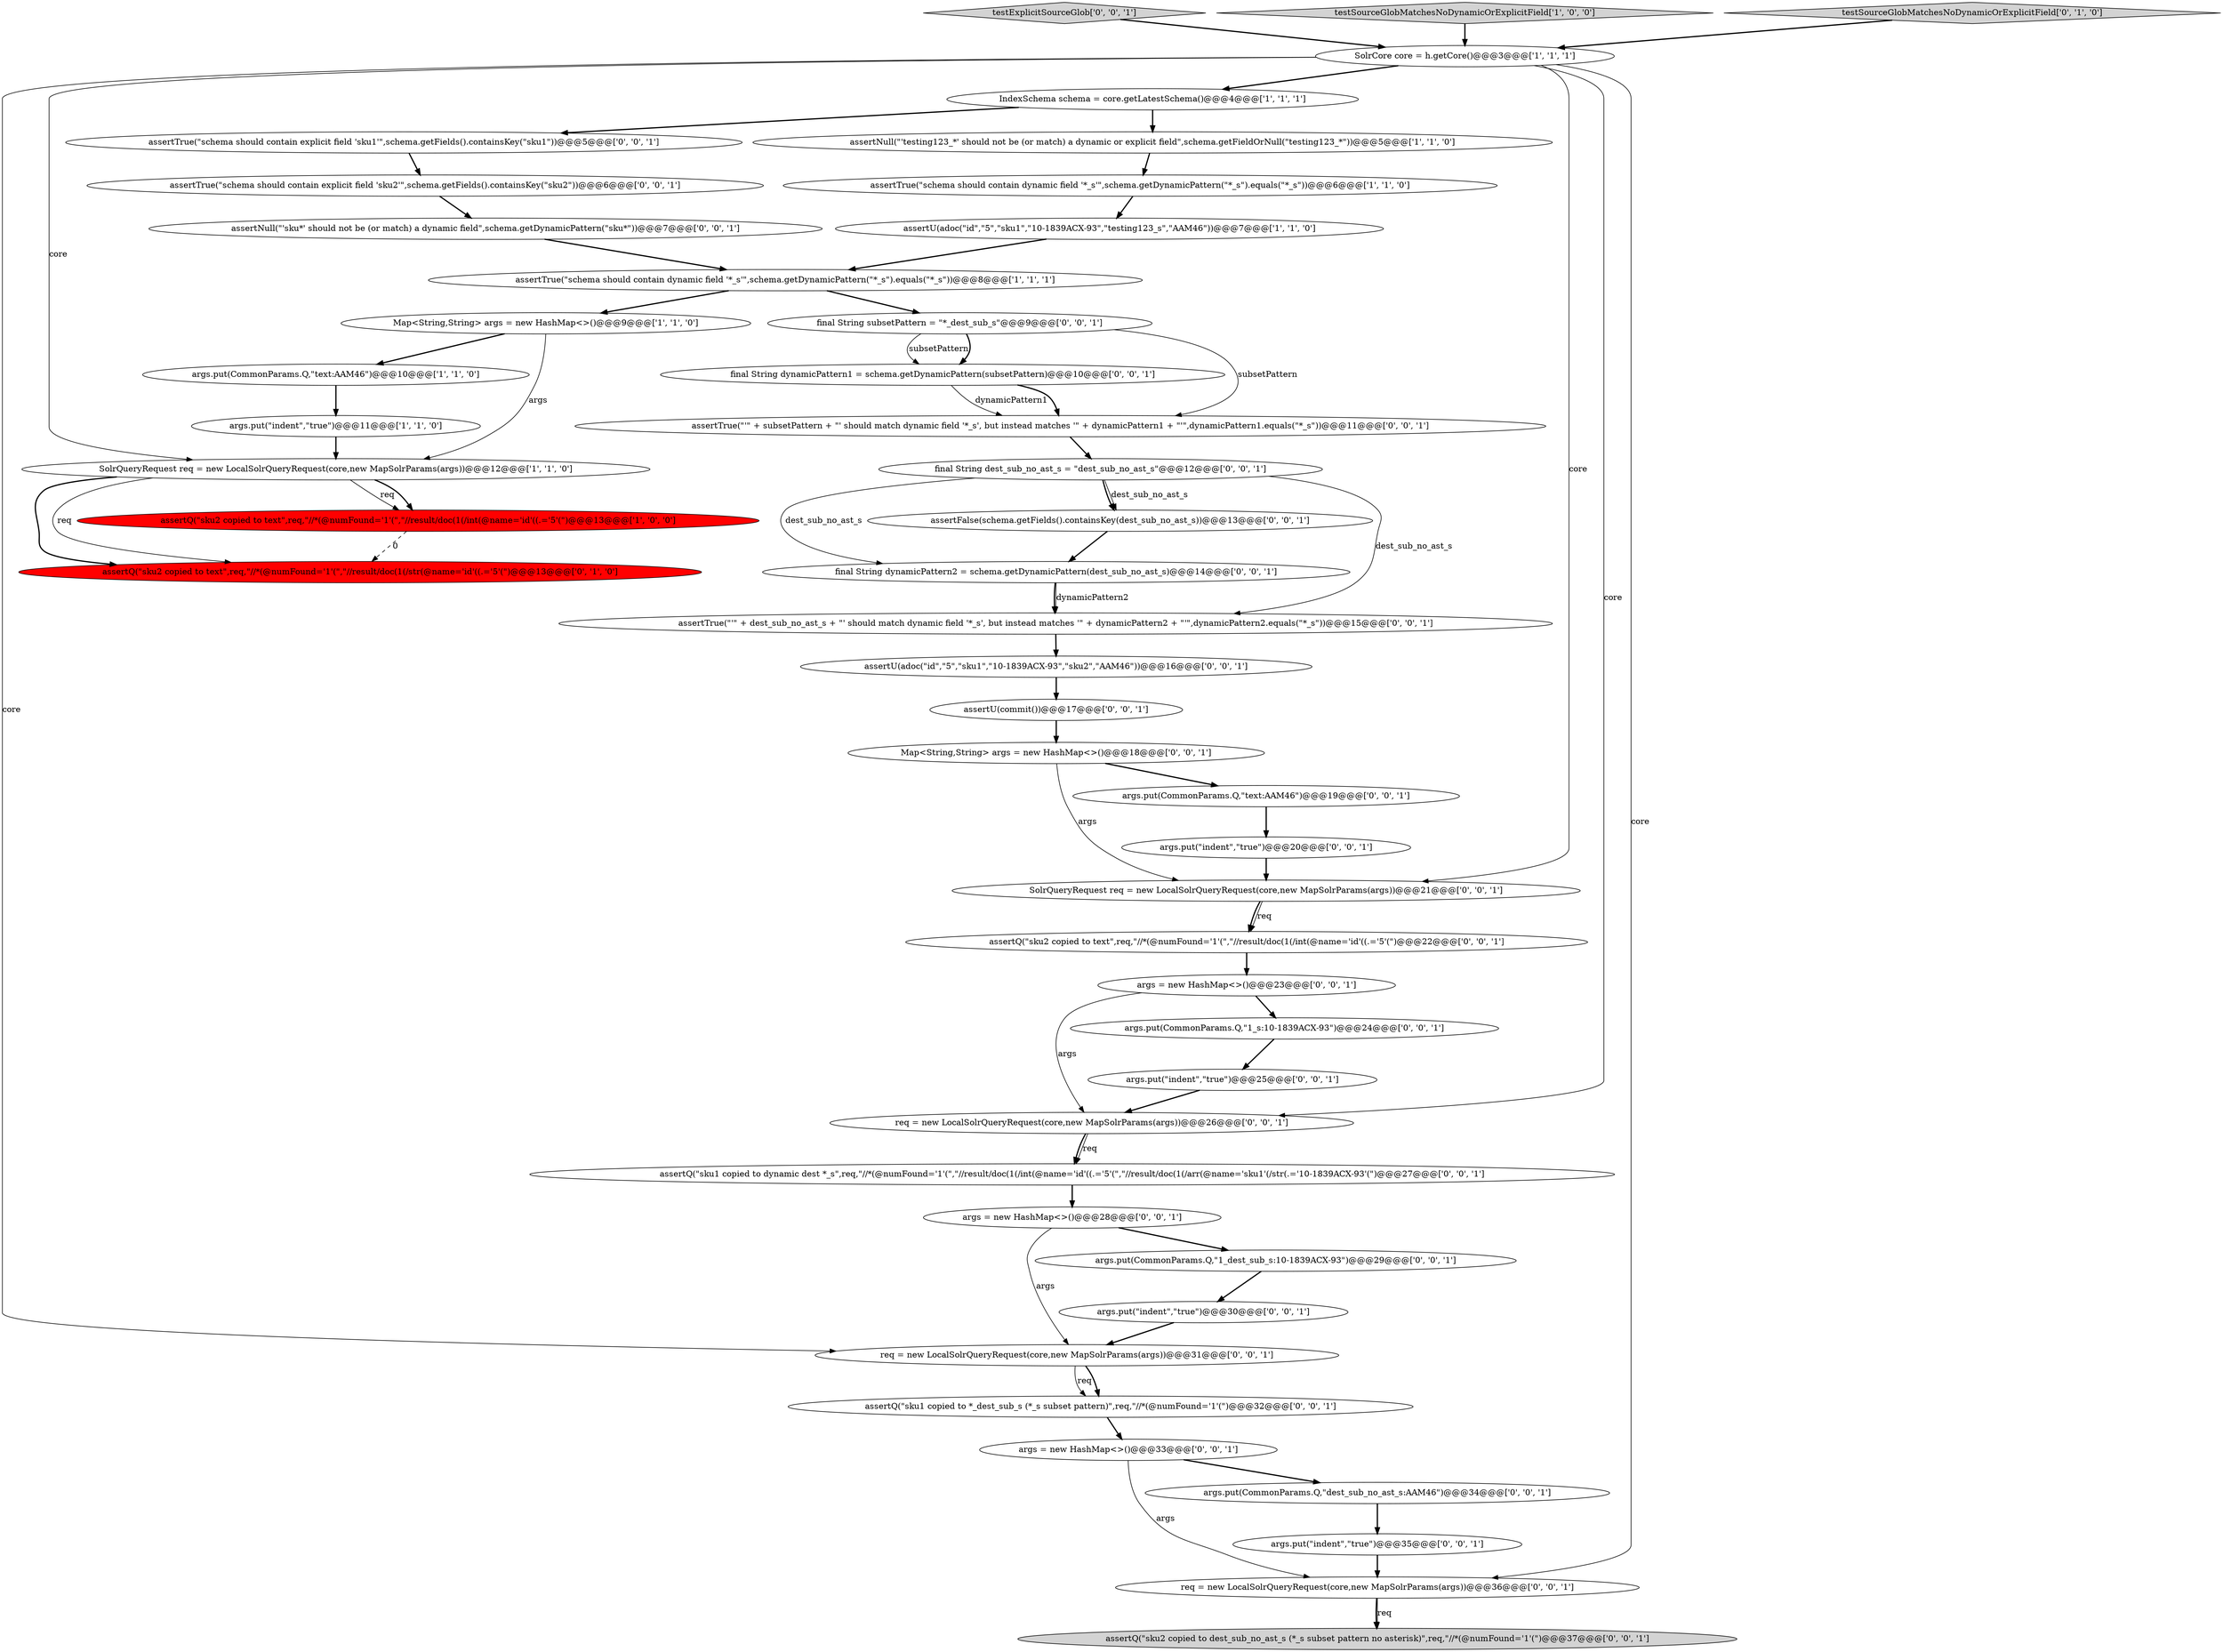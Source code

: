 digraph {
20 [style = filled, label = "args = new HashMap<>()@@@23@@@['0', '0', '1']", fillcolor = white, shape = ellipse image = "AAA0AAABBB3BBB"];
33 [style = filled, label = "testExplicitSourceGlob['0', '0', '1']", fillcolor = lightgray, shape = diamond image = "AAA0AAABBB3BBB"];
26 [style = filled, label = "assertFalse(schema.getFields().containsKey(dest_sub_no_ast_s))@@@13@@@['0', '0', '1']", fillcolor = white, shape = ellipse image = "AAA0AAABBB3BBB"];
15 [style = filled, label = "args.put(\"indent\",\"true\")@@@35@@@['0', '0', '1']", fillcolor = white, shape = ellipse image = "AAA0AAABBB3BBB"];
22 [style = filled, label = "args = new HashMap<>()@@@28@@@['0', '0', '1']", fillcolor = white, shape = ellipse image = "AAA0AAABBB3BBB"];
4 [style = filled, label = "assertTrue(\"schema should contain dynamic field '*_s'\",schema.getDynamicPattern(\"*_s\").equals(\"*_s\"))@@@8@@@['1', '1', '1']", fillcolor = white, shape = ellipse image = "AAA0AAABBB1BBB"];
14 [style = filled, label = "assertQ(\"sku2 copied to dest_sub_no_ast_s (*_s subset pattern no asterisk)\",req,\"//*(@numFound='1'(\")@@@37@@@['0', '0', '1']", fillcolor = lightgray, shape = ellipse image = "AAA0AAABBB3BBB"];
18 [style = filled, label = "Map<String,String> args = new HashMap<>()@@@18@@@['0', '0', '1']", fillcolor = white, shape = ellipse image = "AAA0AAABBB3BBB"];
34 [style = filled, label = "args.put(CommonParams.Q,\"1_dest_sub_s:10-1839ACX-93\")@@@29@@@['0', '0', '1']", fillcolor = white, shape = ellipse image = "AAA0AAABBB3BBB"];
41 [style = filled, label = "assertTrue(\"'\" + dest_sub_no_ast_s + \"' should match dynamic field '*_s', but instead matches '\" + dynamicPattern2 + \"'\",dynamicPattern2.equals(\"*_s\"))@@@15@@@['0', '0', '1']", fillcolor = white, shape = ellipse image = "AAA0AAABBB3BBB"];
9 [style = filled, label = "assertU(adoc(\"id\",\"5\",\"sku1\",\"10-1839ACX-93\",\"testing123_s\",\"AAM46\"))@@@7@@@['1', '1', '0']", fillcolor = white, shape = ellipse image = "AAA0AAABBB1BBB"];
6 [style = filled, label = "IndexSchema schema = core.getLatestSchema()@@@4@@@['1', '1', '1']", fillcolor = white, shape = ellipse image = "AAA0AAABBB1BBB"];
21 [style = filled, label = "SolrQueryRequest req = new LocalSolrQueryRequest(core,new MapSolrParams(args))@@@21@@@['0', '0', '1']", fillcolor = white, shape = ellipse image = "AAA0AAABBB3BBB"];
24 [style = filled, label = "args.put(\"indent\",\"true\")@@@30@@@['0', '0', '1']", fillcolor = white, shape = ellipse image = "AAA0AAABBB3BBB"];
37 [style = filled, label = "assertQ(\"sku1 copied to *_dest_sub_s (*_s subset pattern)\",req,\"//*(@numFound='1'(\")@@@32@@@['0', '0', '1']", fillcolor = white, shape = ellipse image = "AAA0AAABBB3BBB"];
1 [style = filled, label = "args.put(CommonParams.Q,\"text:AAM46\")@@@10@@@['1', '1', '0']", fillcolor = white, shape = ellipse image = "AAA0AAABBB1BBB"];
45 [style = filled, label = "final String dynamicPattern1 = schema.getDynamicPattern(subsetPattern)@@@10@@@['0', '0', '1']", fillcolor = white, shape = ellipse image = "AAA0AAABBB3BBB"];
23 [style = filled, label = "req = new LocalSolrQueryRequest(core,new MapSolrParams(args))@@@31@@@['0', '0', '1']", fillcolor = white, shape = ellipse image = "AAA0AAABBB3BBB"];
7 [style = filled, label = "testSourceGlobMatchesNoDynamicOrExplicitField['1', '0', '0']", fillcolor = lightgray, shape = diamond image = "AAA0AAABBB1BBB"];
30 [style = filled, label = "final String subsetPattern = \"*_dest_sub_s\"@@@9@@@['0', '0', '1']", fillcolor = white, shape = ellipse image = "AAA0AAABBB3BBB"];
8 [style = filled, label = "Map<String,String> args = new HashMap<>()@@@9@@@['1', '1', '0']", fillcolor = white, shape = ellipse image = "AAA0AAABBB1BBB"];
25 [style = filled, label = "args.put(\"indent\",\"true\")@@@20@@@['0', '0', '1']", fillcolor = white, shape = ellipse image = "AAA0AAABBB3BBB"];
29 [style = filled, label = "assertTrue(\"schema should contain explicit field 'sku1'\",schema.getFields().containsKey(\"sku1\"))@@@5@@@['0', '0', '1']", fillcolor = white, shape = ellipse image = "AAA0AAABBB3BBB"];
43 [style = filled, label = "assertU(commit())@@@17@@@['0', '0', '1']", fillcolor = white, shape = ellipse image = "AAA0AAABBB3BBB"];
11 [style = filled, label = "args.put(\"indent\",\"true\")@@@11@@@['1', '1', '0']", fillcolor = white, shape = ellipse image = "AAA0AAABBB1BBB"];
17 [style = filled, label = "assertTrue(\"'\" + subsetPattern + \"' should match dynamic field '*_s', but instead matches '\" + dynamicPattern1 + \"'\",dynamicPattern1.equals(\"*_s\"))@@@11@@@['0', '0', '1']", fillcolor = white, shape = ellipse image = "AAA0AAABBB3BBB"];
38 [style = filled, label = "args.put(CommonParams.Q,\"1_s:10-1839ACX-93\")@@@24@@@['0', '0', '1']", fillcolor = white, shape = ellipse image = "AAA0AAABBB3BBB"];
32 [style = filled, label = "args.put(\"indent\",\"true\")@@@25@@@['0', '0', '1']", fillcolor = white, shape = ellipse image = "AAA0AAABBB3BBB"];
44 [style = filled, label = "assertTrue(\"schema should contain explicit field 'sku2'\",schema.getFields().containsKey(\"sku2\"))@@@6@@@['0', '0', '1']", fillcolor = white, shape = ellipse image = "AAA0AAABBB3BBB"];
28 [style = filled, label = "assertQ(\"sku1 copied to dynamic dest *_s\",req,\"//*(@numFound='1'(\",\"//result/doc(1(/int(@name='id'((.='5'(\",\"//result/doc(1(/arr(@name='sku1'(/str(.='10-1839ACX-93'(\")@@@27@@@['0', '0', '1']", fillcolor = white, shape = ellipse image = "AAA0AAABBB3BBB"];
27 [style = filled, label = "req = new LocalSolrQueryRequest(core,new MapSolrParams(args))@@@26@@@['0', '0', '1']", fillcolor = white, shape = ellipse image = "AAA0AAABBB3BBB"];
2 [style = filled, label = "SolrQueryRequest req = new LocalSolrQueryRequest(core,new MapSolrParams(args))@@@12@@@['1', '1', '0']", fillcolor = white, shape = ellipse image = "AAA0AAABBB1BBB"];
5 [style = filled, label = "assertQ(\"sku2 copied to text\",req,\"//*(@numFound='1'(\",\"//result/doc(1(/int(@name='id'((.='5'(\")@@@13@@@['1', '0', '0']", fillcolor = red, shape = ellipse image = "AAA1AAABBB1BBB"];
10 [style = filled, label = "SolrCore core = h.getCore()@@@3@@@['1', '1', '1']", fillcolor = white, shape = ellipse image = "AAA0AAABBB1BBB"];
12 [style = filled, label = "testSourceGlobMatchesNoDynamicOrExplicitField['0', '1', '0']", fillcolor = lightgray, shape = diamond image = "AAA0AAABBB2BBB"];
36 [style = filled, label = "final String dest_sub_no_ast_s = \"dest_sub_no_ast_s\"@@@12@@@['0', '0', '1']", fillcolor = white, shape = ellipse image = "AAA0AAABBB3BBB"];
42 [style = filled, label = "assertNull(\"'sku*' should not be (or match) a dynamic field\",schema.getDynamicPattern(\"sku*\"))@@@7@@@['0', '0', '1']", fillcolor = white, shape = ellipse image = "AAA0AAABBB3BBB"];
46 [style = filled, label = "assertU(adoc(\"id\",\"5\",\"sku1\",\"10-1839ACX-93\",\"sku2\",\"AAM46\"))@@@16@@@['0', '0', '1']", fillcolor = white, shape = ellipse image = "AAA0AAABBB3BBB"];
19 [style = filled, label = "args.put(CommonParams.Q,\"text:AAM46\")@@@19@@@['0', '0', '1']", fillcolor = white, shape = ellipse image = "AAA0AAABBB3BBB"];
35 [style = filled, label = "args.put(CommonParams.Q,\"dest_sub_no_ast_s:AAM46\")@@@34@@@['0', '0', '1']", fillcolor = white, shape = ellipse image = "AAA0AAABBB3BBB"];
0 [style = filled, label = "assertNull(\"'testing123_*' should not be (or match) a dynamic or explicit field\",schema.getFieldOrNull(\"testing123_*\"))@@@5@@@['1', '1', '0']", fillcolor = white, shape = ellipse image = "AAA0AAABBB1BBB"];
13 [style = filled, label = "assertQ(\"sku2 copied to text\",req,\"//*(@numFound='1'(\",\"//result/doc(1(/str(@name='id'((.='5'(\")@@@13@@@['0', '1', '0']", fillcolor = red, shape = ellipse image = "AAA1AAABBB2BBB"];
31 [style = filled, label = "assertQ(\"sku2 copied to text\",req,\"//*(@numFound='1'(\",\"//result/doc(1(/int(@name='id'((.='5'(\")@@@22@@@['0', '0', '1']", fillcolor = white, shape = ellipse image = "AAA0AAABBB3BBB"];
3 [style = filled, label = "assertTrue(\"schema should contain dynamic field '*_s'\",schema.getDynamicPattern(\"*_s\").equals(\"*_s\"))@@@6@@@['1', '1', '0']", fillcolor = white, shape = ellipse image = "AAA0AAABBB1BBB"];
39 [style = filled, label = "req = new LocalSolrQueryRequest(core,new MapSolrParams(args))@@@36@@@['0', '0', '1']", fillcolor = white, shape = ellipse image = "AAA0AAABBB3BBB"];
16 [style = filled, label = "final String dynamicPattern2 = schema.getDynamicPattern(dest_sub_no_ast_s)@@@14@@@['0', '0', '1']", fillcolor = white, shape = ellipse image = "AAA0AAABBB3BBB"];
40 [style = filled, label = "args = new HashMap<>()@@@33@@@['0', '0', '1']", fillcolor = white, shape = ellipse image = "AAA0AAABBB3BBB"];
5->13 [style = dashed, label="0"];
0->3 [style = bold, label=""];
2->5 [style = solid, label="req"];
10->39 [style = solid, label="core"];
44->42 [style = bold, label=""];
8->2 [style = solid, label="args"];
16->41 [style = solid, label="dynamicPattern2"];
40->35 [style = bold, label=""];
35->15 [style = bold, label=""];
7->10 [style = bold, label=""];
23->37 [style = solid, label="req"];
9->4 [style = bold, label=""];
27->28 [style = bold, label=""];
18->19 [style = bold, label=""];
30->17 [style = solid, label="subsetPattern"];
39->14 [style = bold, label=""];
27->28 [style = solid, label="req"];
32->27 [style = bold, label=""];
33->10 [style = bold, label=""];
6->0 [style = bold, label=""];
36->26 [style = bold, label=""];
20->38 [style = bold, label=""];
36->41 [style = solid, label="dest_sub_no_ast_s"];
43->18 [style = bold, label=""];
40->39 [style = solid, label="args"];
10->6 [style = bold, label=""];
11->2 [style = bold, label=""];
19->25 [style = bold, label=""];
6->29 [style = bold, label=""];
1->11 [style = bold, label=""];
38->32 [style = bold, label=""];
2->13 [style = bold, label=""];
16->41 [style = bold, label=""];
10->2 [style = solid, label="core"];
36->26 [style = solid, label="dest_sub_no_ast_s"];
3->9 [style = bold, label=""];
8->1 [style = bold, label=""];
42->4 [style = bold, label=""];
17->36 [style = bold, label=""];
26->16 [style = bold, label=""];
45->17 [style = solid, label="dynamicPattern1"];
22->23 [style = solid, label="args"];
12->10 [style = bold, label=""];
37->40 [style = bold, label=""];
21->31 [style = bold, label=""];
34->24 [style = bold, label=""];
23->37 [style = bold, label=""];
4->30 [style = bold, label=""];
20->27 [style = solid, label="args"];
39->14 [style = solid, label="req"];
10->21 [style = solid, label="core"];
22->34 [style = bold, label=""];
15->39 [style = bold, label=""];
10->27 [style = solid, label="core"];
18->21 [style = solid, label="args"];
29->44 [style = bold, label=""];
4->8 [style = bold, label=""];
41->46 [style = bold, label=""];
45->17 [style = bold, label=""];
36->16 [style = solid, label="dest_sub_no_ast_s"];
31->20 [style = bold, label=""];
10->23 [style = solid, label="core"];
30->45 [style = solid, label="subsetPattern"];
21->31 [style = solid, label="req"];
25->21 [style = bold, label=""];
2->13 [style = solid, label="req"];
28->22 [style = bold, label=""];
30->45 [style = bold, label=""];
2->5 [style = bold, label=""];
24->23 [style = bold, label=""];
46->43 [style = bold, label=""];
}
